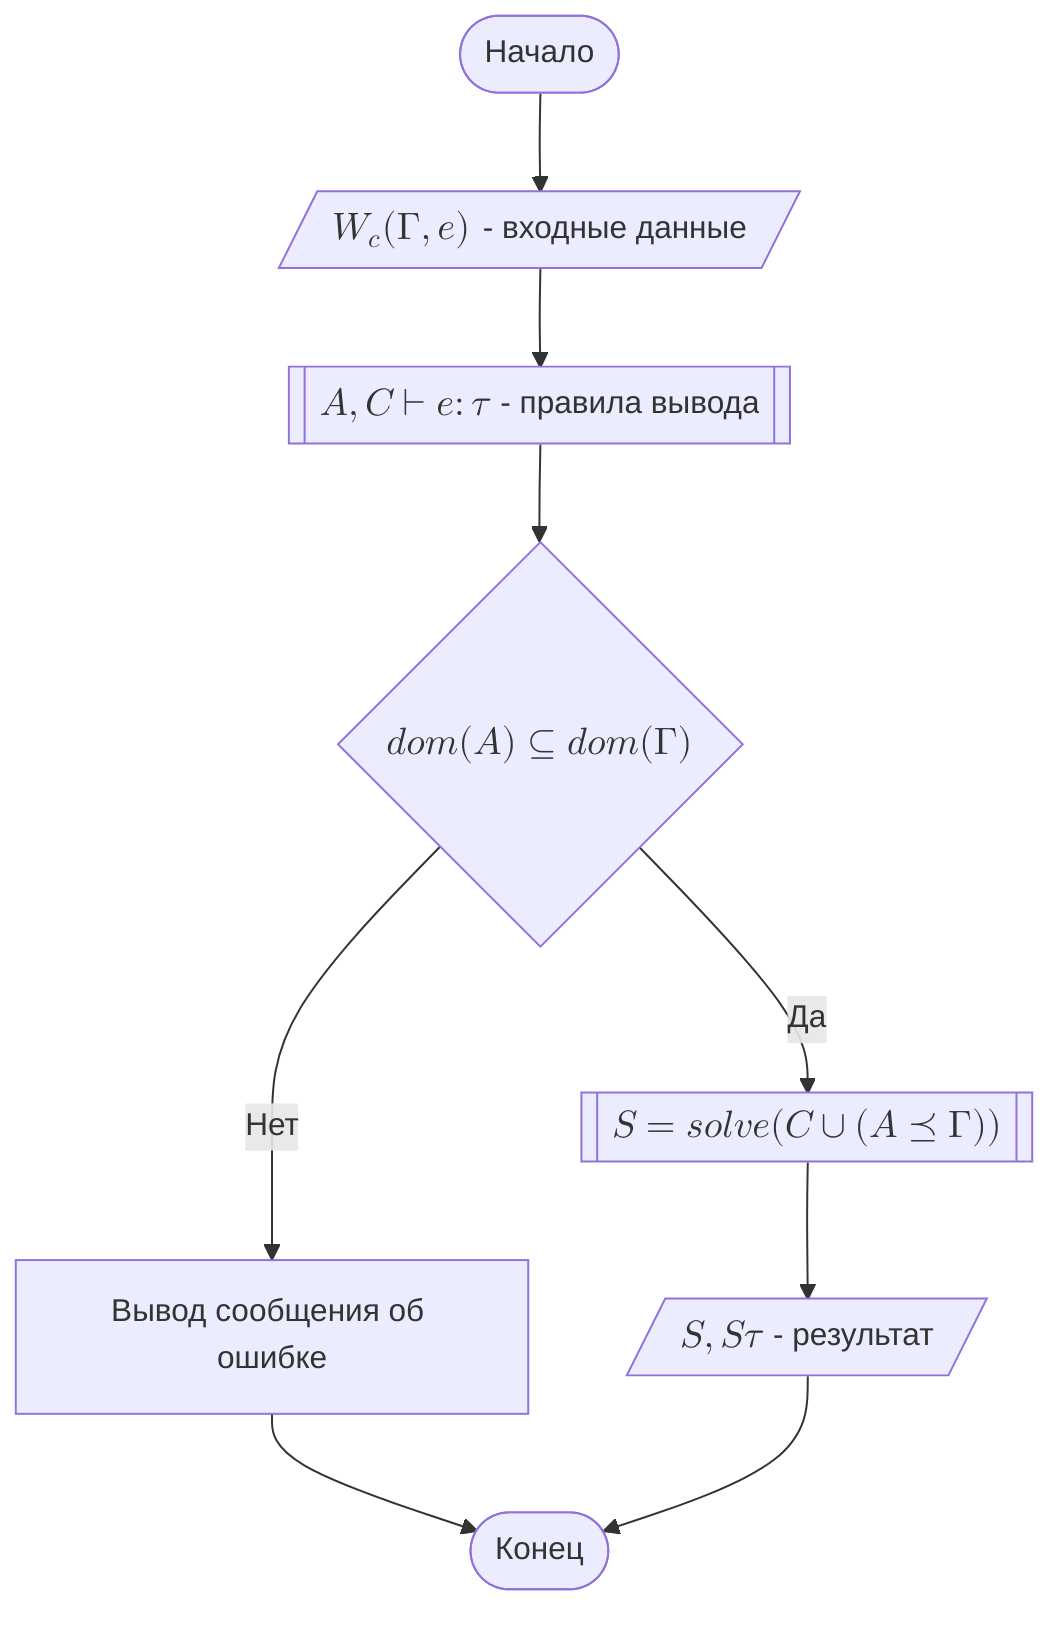 flowchart TD;
    Start([Начало])
    Input[/"$$\mathcal{W}_c (\Gamma, e)~$$- входные данные"/]
    Set[["$$\mathcal{A}, \mathcal{C} \vdash e: \tau~$$"- правила вывода]]
    Check{"$$dom(\mathcal{A}) \subseteq dom(\Gamma)$$"}
    Error[Вывод сообщения об ошибке]
    End([Конец])
    Subst[["$$\mathcal{S} = solve(\mathcal{C} \cup (\mathcal{A} \preceq \Gamma))$$"]]
    Out[/"$$\mathcal{S}, \mathcal{S} \tau~$$- результат"/]

    Start --> Input
    Input --> Set

    Set --> Check
    Check -->|Нет| Error
    Error --> End

    Check -->|Да| Subst
    Subst --> Out
    Out --> End